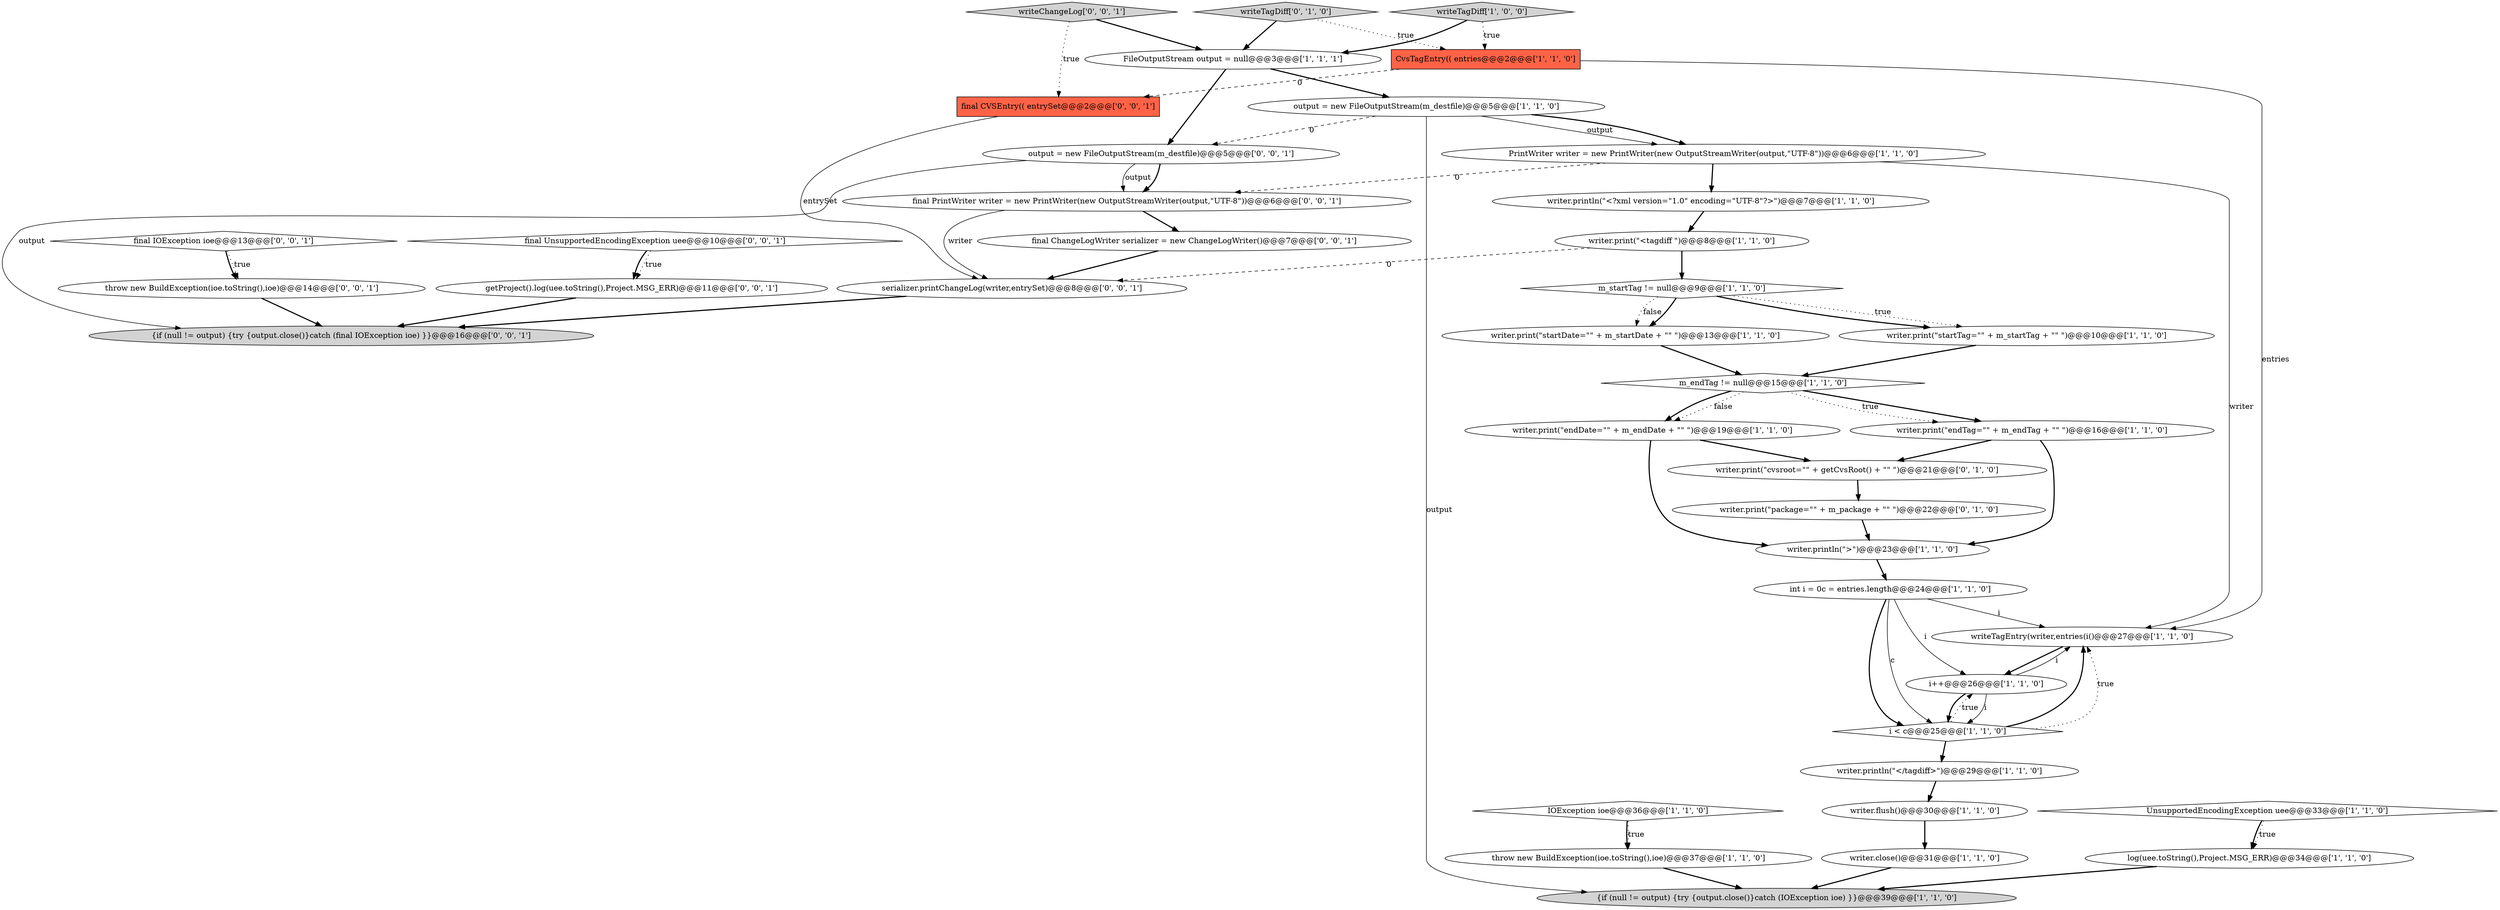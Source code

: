 digraph {
37 [style = filled, label = "final PrintWriter writer = new PrintWriter(new OutputStreamWriter(output,\"UTF-8\"))@@@6@@@['0', '0', '1']", fillcolor = white, shape = ellipse image = "AAA0AAABBB3BBB"];
30 [style = filled, label = "final CVSEntry(( entrySet@@@2@@@['0', '0', '1']", fillcolor = tomato, shape = box image = "AAA0AAABBB3BBB"];
6 [style = filled, label = "i < c@@@25@@@['1', '1', '0']", fillcolor = white, shape = diamond image = "AAA0AAABBB1BBB"];
21 [style = filled, label = "output = new FileOutputStream(m_destfile)@@@5@@@['1', '1', '0']", fillcolor = white, shape = ellipse image = "AAA0AAABBB1BBB"];
32 [style = filled, label = "final IOException ioe@@@13@@@['0', '0', '1']", fillcolor = white, shape = diamond image = "AAA0AAABBB3BBB"];
39 [style = filled, label = "throw new BuildException(ioe.toString(),ioe)@@@14@@@['0', '0', '1']", fillcolor = white, shape = ellipse image = "AAA0AAABBB3BBB"];
7 [style = filled, label = "PrintWriter writer = new PrintWriter(new OutputStreamWriter(output,\"UTF-8\"))@@@6@@@['1', '1', '0']", fillcolor = white, shape = ellipse image = "AAA0AAABBB1BBB"];
29 [style = filled, label = "output = new FileOutputStream(m_destfile)@@@5@@@['0', '0', '1']", fillcolor = white, shape = ellipse image = "AAA0AAABBB3BBB"];
9 [style = filled, label = "throw new BuildException(ioe.toString(),ioe)@@@37@@@['1', '1', '0']", fillcolor = white, shape = ellipse image = "AAA0AAABBB1BBB"];
35 [style = filled, label = "final ChangeLogWriter serializer = new ChangeLogWriter()@@@7@@@['0', '0', '1']", fillcolor = white, shape = ellipse image = "AAA0AAABBB3BBB"];
19 [style = filled, label = "IOException ioe@@@36@@@['1', '1', '0']", fillcolor = white, shape = diamond image = "AAA0AAABBB1BBB"];
31 [style = filled, label = "getProject().log(uee.toString(),Project.MSG_ERR)@@@11@@@['0', '0', '1']", fillcolor = white, shape = ellipse image = "AAA0AAABBB3BBB"];
38 [style = filled, label = "writeChangeLog['0', '0', '1']", fillcolor = lightgray, shape = diamond image = "AAA0AAABBB3BBB"];
2 [style = filled, label = "writer.print(\"<tagdiff \")@@@8@@@['1', '1', '0']", fillcolor = white, shape = ellipse image = "AAA0AAABBB1BBB"];
22 [style = filled, label = "m_endTag != null@@@15@@@['1', '1', '0']", fillcolor = white, shape = diamond image = "AAA0AAABBB1BBB"];
26 [style = filled, label = "writer.print(\"package=\"\" + m_package + \"\" \")@@@22@@@['0', '1', '0']", fillcolor = white, shape = ellipse image = "AAA1AAABBB2BBB"];
17 [style = filled, label = "writeTagDiff['1', '0', '0']", fillcolor = lightgray, shape = diamond image = "AAA0AAABBB1BBB"];
20 [style = filled, label = "writer.flush()@@@30@@@['1', '1', '0']", fillcolor = white, shape = ellipse image = "AAA0AAABBB1BBB"];
14 [style = filled, label = "writer.println(\">\")@@@23@@@['1', '1', '0']", fillcolor = white, shape = ellipse image = "AAA0AAABBB1BBB"];
16 [style = filled, label = "writer.close()@@@31@@@['1', '1', '0']", fillcolor = white, shape = ellipse image = "AAA0AAABBB1BBB"];
36 [style = filled, label = "final UnsupportedEncodingException uee@@@10@@@['0', '0', '1']", fillcolor = white, shape = diamond image = "AAA0AAABBB3BBB"];
0 [style = filled, label = "int i = 0c = entries.length@@@24@@@['1', '1', '0']", fillcolor = white, shape = ellipse image = "AAA0AAABBB1BBB"];
18 [style = filled, label = "writer.print(\"startDate=\"\" + m_startDate + \"\" \")@@@13@@@['1', '1', '0']", fillcolor = white, shape = ellipse image = "AAA0AAABBB1BBB"];
11 [style = filled, label = "writer.println(\"</tagdiff>\")@@@29@@@['1', '1', '0']", fillcolor = white, shape = ellipse image = "AAA0AAABBB1BBB"];
33 [style = filled, label = "{if (null != output) {try {output.close()}catch (final IOException ioe) }}@@@16@@@['0', '0', '1']", fillcolor = lightgray, shape = ellipse image = "AAA0AAABBB3BBB"];
24 [style = filled, label = "UnsupportedEncodingException uee@@@33@@@['1', '1', '0']", fillcolor = white, shape = diamond image = "AAA0AAABBB1BBB"];
5 [style = filled, label = "FileOutputStream output = null@@@3@@@['1', '1', '1']", fillcolor = white, shape = ellipse image = "AAA0AAABBB1BBB"];
1 [style = filled, label = "log(uee.toString(),Project.MSG_ERR)@@@34@@@['1', '1', '0']", fillcolor = white, shape = ellipse image = "AAA0AAABBB1BBB"];
10 [style = filled, label = "{if (null != output) {try {output.close()}catch (IOException ioe) }}@@@39@@@['1', '1', '0']", fillcolor = lightgray, shape = ellipse image = "AAA0AAABBB1BBB"];
12 [style = filled, label = "i++@@@26@@@['1', '1', '0']", fillcolor = white, shape = ellipse image = "AAA0AAABBB1BBB"];
8 [style = filled, label = "CvsTagEntry(( entries@@@2@@@['1', '1', '0']", fillcolor = tomato, shape = box image = "AAA0AAABBB1BBB"];
27 [style = filled, label = "writer.print(\"cvsroot=\"\" + getCvsRoot() + \"\" \")@@@21@@@['0', '1', '0']", fillcolor = white, shape = ellipse image = "AAA1AAABBB2BBB"];
28 [style = filled, label = "writeTagDiff['0', '1', '0']", fillcolor = lightgray, shape = diamond image = "AAA0AAABBB2BBB"];
13 [style = filled, label = "writer.print(\"endDate=\"\" + m_endDate + \"\" \")@@@19@@@['1', '1', '0']", fillcolor = white, shape = ellipse image = "AAA0AAABBB1BBB"];
23 [style = filled, label = "writeTagEntry(writer,entries(i()@@@27@@@['1', '1', '0']", fillcolor = white, shape = ellipse image = "AAA0AAABBB1BBB"];
4 [style = filled, label = "m_startTag != null@@@9@@@['1', '1', '0']", fillcolor = white, shape = diamond image = "AAA0AAABBB1BBB"];
15 [style = filled, label = "writer.print(\"startTag=\"\" + m_startTag + \"\" \")@@@10@@@['1', '1', '0']", fillcolor = white, shape = ellipse image = "AAA0AAABBB1BBB"];
3 [style = filled, label = "writer.print(\"endTag=\"\" + m_endTag + \"\" \")@@@16@@@['1', '1', '0']", fillcolor = white, shape = ellipse image = "AAA0AAABBB1BBB"];
25 [style = filled, label = "writer.println(\"<?xml version=\"1.0\" encoding=\"UTF-8\"?>\")@@@7@@@['1', '1', '0']", fillcolor = white, shape = ellipse image = "AAA0AAABBB1BBB"];
34 [style = filled, label = "serializer.printChangeLog(writer,entrySet)@@@8@@@['0', '0', '1']", fillcolor = white, shape = ellipse image = "AAA0AAABBB3BBB"];
0->6 [style = bold, label=""];
6->23 [style = dotted, label="true"];
39->33 [style = bold, label=""];
3->14 [style = bold, label=""];
2->4 [style = bold, label=""];
11->20 [style = bold, label=""];
1->10 [style = bold, label=""];
19->9 [style = bold, label=""];
20->16 [style = bold, label=""];
25->2 [style = bold, label=""];
18->22 [style = bold, label=""];
29->33 [style = solid, label="output"];
29->37 [style = bold, label=""];
37->35 [style = bold, label=""];
36->31 [style = dotted, label="true"];
22->3 [style = bold, label=""];
6->11 [style = bold, label=""];
32->39 [style = bold, label=""];
38->5 [style = bold, label=""];
4->18 [style = dotted, label="false"];
21->7 [style = solid, label="output"];
34->33 [style = bold, label=""];
15->22 [style = bold, label=""];
14->0 [style = bold, label=""];
0->23 [style = solid, label="i"];
29->37 [style = solid, label="output"];
19->9 [style = dotted, label="true"];
38->30 [style = dotted, label="true"];
26->14 [style = bold, label=""];
3->27 [style = bold, label=""];
16->10 [style = bold, label=""];
30->34 [style = solid, label="entrySet"];
37->34 [style = solid, label="writer"];
7->23 [style = solid, label="writer"];
24->1 [style = bold, label=""];
2->34 [style = dashed, label="0"];
21->10 [style = solid, label="output"];
8->30 [style = dashed, label="0"];
0->6 [style = solid, label="c"];
13->27 [style = bold, label=""];
4->15 [style = dotted, label="true"];
5->21 [style = bold, label=""];
23->12 [style = bold, label=""];
36->31 [style = bold, label=""];
27->26 [style = bold, label=""];
12->23 [style = solid, label="i"];
7->25 [style = bold, label=""];
12->6 [style = solid, label="i"];
17->8 [style = dotted, label="true"];
21->7 [style = bold, label=""];
28->5 [style = bold, label=""];
5->29 [style = bold, label=""];
32->39 [style = dotted, label="true"];
22->3 [style = dotted, label="true"];
24->1 [style = dotted, label="true"];
7->37 [style = dashed, label="0"];
28->8 [style = dotted, label="true"];
8->23 [style = solid, label="entries"];
6->12 [style = dotted, label="true"];
4->15 [style = bold, label=""];
0->12 [style = solid, label="i"];
13->14 [style = bold, label=""];
6->23 [style = bold, label=""];
35->34 [style = bold, label=""];
31->33 [style = bold, label=""];
21->29 [style = dashed, label="0"];
17->5 [style = bold, label=""];
22->13 [style = bold, label=""];
12->6 [style = bold, label=""];
4->18 [style = bold, label=""];
9->10 [style = bold, label=""];
22->13 [style = dotted, label="false"];
}
